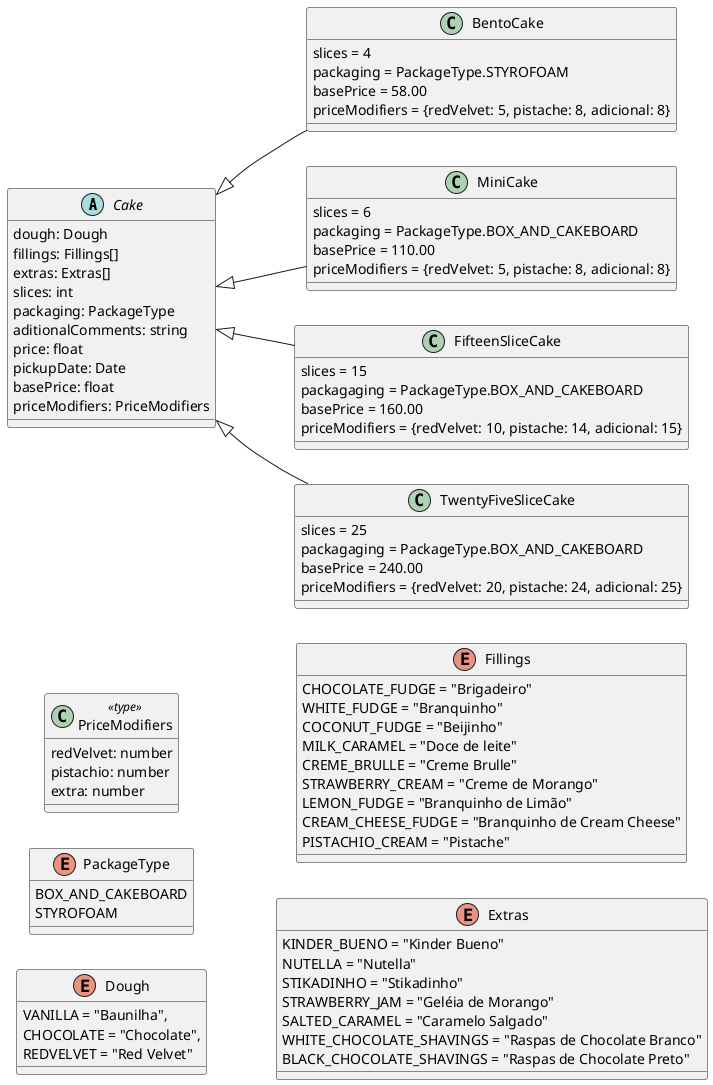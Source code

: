 @startuml classes
left to right direction
abstract class Cake {
  dough: Dough
  fillings: Fillings[]
  extras: Extras[]
  slices: int
  packaging: PackageType
  aditionalComments: string
  price: float
  pickupDate: Date
  basePrice: float
  priceModifiers: PriceModifiers
}

class PriceModifiers <<type>> {
  redVelvet: number
  pistachio: number
  extra: number
}

'relevant?
enum PackageType {
  BOX_AND_CAKEBOARD
  STYROFOAM
}

'no need for the Dough class as the logic is goind to be store elswhere
'check https://chatgpt.com/share/68752f98-8e78-800e-b108-102b30e76c2a


enum Dough {
  VANILLA = "Baunilha",
  CHOCOLATE = "Chocolate",
  REDVELVET = "Red Velvet"
}

enum Fillings {
  CHOCOLATE_FUDGE = "Brigadeiro"
  WHITE_FUDGE = "Branquinho"
  COCONUT_FUDGE = "Beijinho"
  MILK_CARAMEL = "Doce de leite"
  CREME_BRULLE = "Creme Brulle"
  STRAWBERRY_CREAM = "Creme de Morango"
  LEMON_FUDGE = "Branquinho de Limão"
  CREAM_CHEESE_FUDGE = "Branquinho de Cream Cheese"
  PISTACHIO_CREAM = "Pistache"
}

enum Extras {
  KINDER_BUENO = "Kinder Bueno"
  NUTELLA = "Nutella"
  STIKADINHO = "Stikadinho"
  STRAWBERRY_JAM = "Geléia de Morango"
  SALTED_CARAMEL = "Caramelo Salgado"
  WHITE_CHOCOLATE_SHAVINGS = "Raspas de Chocolate Branco"
  BLACK_CHOCOLATE_SHAVINGS = "Raspas de Chocolate Preto"
}

class BentoCake extends Cake{
  slices = 4
  packaging = PackageType.STYROFOAM
  basePrice = 58.00
  priceModifiers = {redVelvet: 5, pistache: 8, adicional: 8}
}

class MiniCake extends Cake {
  slices = 6
  packaging = PackageType.BOX_AND_CAKEBOARD
  basePrice = 110.00
  priceModifiers = {redVelvet: 5, pistache: 8, adicional: 8}
}

class FifteenSliceCake extends Cake {
  slices = 15
  packagaging = PackageType.BOX_AND_CAKEBOARD
  basePrice = 160.00
  priceModifiers = {redVelvet: 10, pistache: 14, adicional: 15}
}

class TwentyFiveSliceCake extends Cake {
  slices = 25
  packagaging = PackageType.BOX_AND_CAKEBOARD
  basePrice = 240.00
  priceModifiers = {redVelvet: 20, pistache: 24, adicional: 25}
}
/' 
  Comum pra todos os tipos:
    todos os bolos tem 1 massa (baunilha, chocolate, red velvet)
    todos os bolos tem recheio (bento tem um só)
    todos tem adicional (até 2 pra todos)
 '/

@enduml